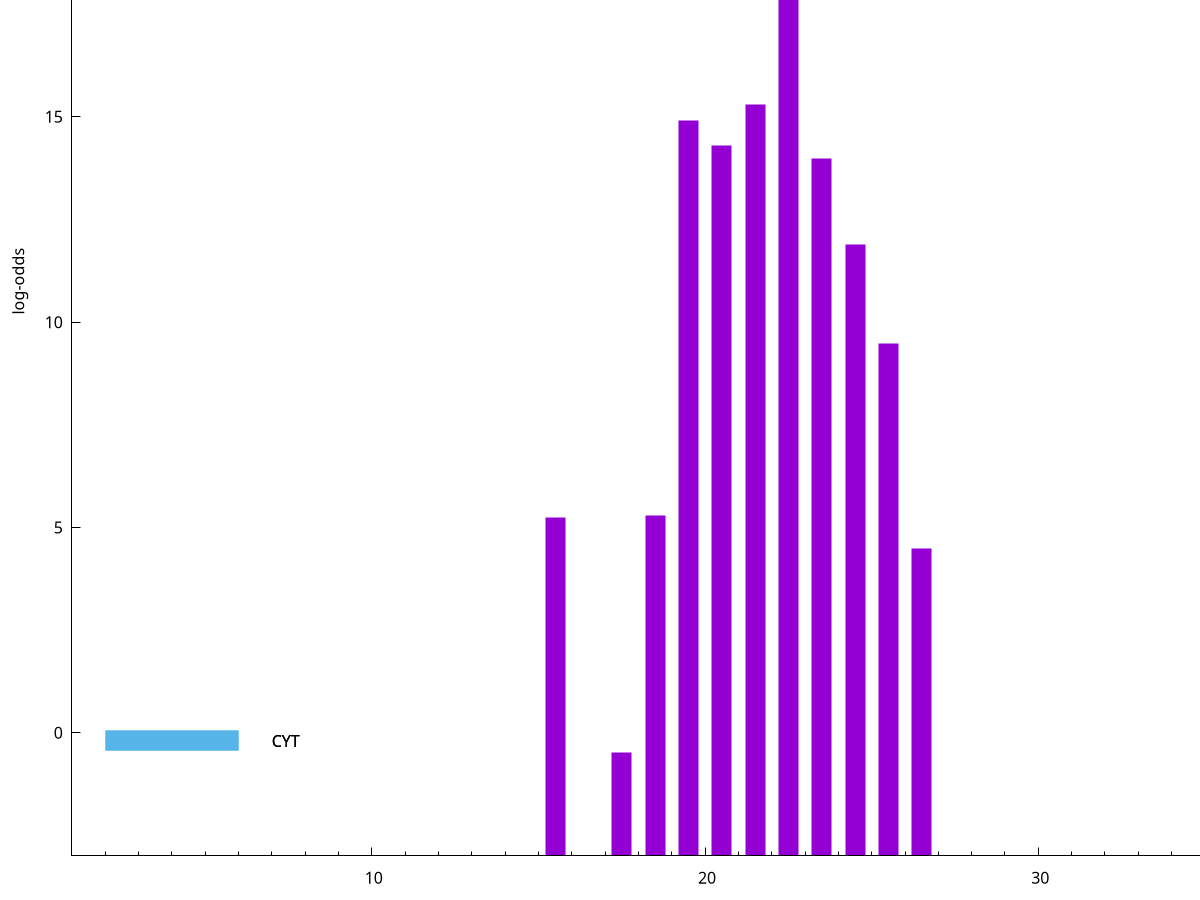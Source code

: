 set title "LipoP predictions for SRR3467249.gff"
set size 2., 1.4
set xrange [1:70] 
set mxtics 10
set yrange [-3:25]
set y2range [0:28]
set ylabel "log-odds"
set term postscript eps color solid "Helvetica" 30
set output "SRR3467249.gff25.eps"
set arrow from 2,21.2528 to 6,21.2528 nohead lt 1 lw 20
set label "SpI" at 7,21.2528
set arrow from 2,-0.200913 to 6,-0.200913 nohead lt 3 lw 20
set label "CYT" at 7,-0.200913
set arrow from 2,-0.200913 to 6,-0.200913 nohead lt 3 lw 20
set label "CYT" at 7,-0.200913
set arrow from 2,21.2528 to 6,21.2528 nohead lt 1 lw 20
set label "SpI" at 7,21.2528
# NOTE: The scores below are the log-odds scores with the threshold
# NOTE: subtracted (a hack to make gnuplot make the histogram all
# NOTE: look nice).
plot "-" axes x1y2 title "" with impulses lt 1 lw 20
22.500000 24.186800
21.500000 18.292900
19.500000 17.902600
20.500000 17.305700
23.500000 16.974300
24.500000 14.880700
25.500000 12.487600
18.500000 8.292640
15.500000 8.246470
26.500000 7.498340
17.500000 2.518323
e
exit
